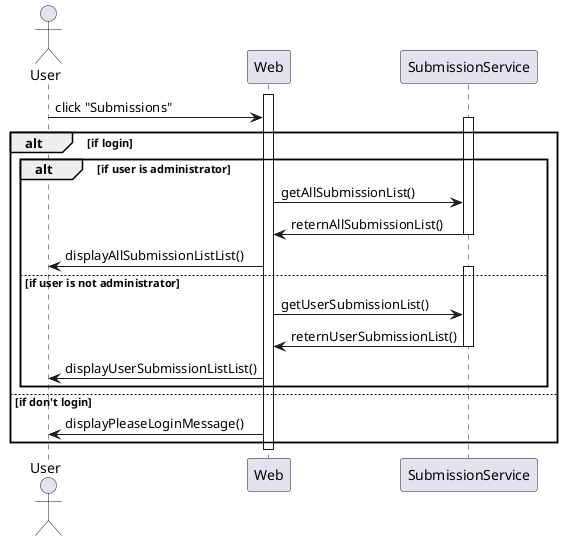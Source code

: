@startuml login

actor User as user
participant Web as web


participant SubmissionService as ss


activate web

user -> web: click "Submissions"
alt if login
  alt if user is administrator
  activate ss
    web -> ss : getAllSubmissionList()
    ss ->web : reternAllSubmissionList()
  deactivate ss
    web -> user : displayAllSubmissionListList()
  else if user is not administrator
  activate ss
    web -> ss : getUserSubmissionList()
    ss ->web : reternUserSubmissionList()
  deactivate ss

    web -> user : displayUserSubmissionListList()
  end
else if don't login
  web -> user : displayPleaseLoginMessage()
end

deactivate web

@enduml